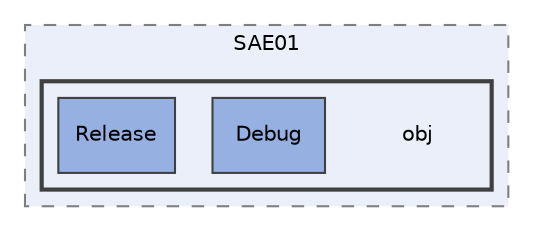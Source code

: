 digraph "C:/Users/Remey/Desktop/sae01_v3/SAE01_v2/SAE01/obj"
{
 // LATEX_PDF_SIZE
  edge [fontname="Helvetica",fontsize="10",labelfontname="Helvetica",labelfontsize="10"];
  node [fontname="Helvetica",fontsize="10",shape=record];
  compound=true
  subgraph clusterdir_a5cd8c0b835c34a05d2f924b4d674cc6 {
    graph [ bgcolor="#eaeff9", pencolor="grey50", style="filled,dashed,", label="SAE01", fontname="Helvetica", fontsize="10", URL="dir_a5cd8c0b835c34a05d2f924b4d674cc6.html"]
  subgraph clusterdir_d4e5e2a53b5710609368047d5b2becfa {
    graph [ bgcolor="#eaeff9", pencolor="grey25", style="filled,bold,", label="", fontname="Helvetica", fontsize="10", URL="dir_d4e5e2a53b5710609368047d5b2becfa.html"]
    dir_d4e5e2a53b5710609368047d5b2becfa [shape=plaintext, label="obj"];
  dir_028e196e29cfb5bd2a6c420023030e09 [shape=box, label="Debug", style="filled,", fillcolor="#96b0e2", color="grey25", URL="dir_028e196e29cfb5bd2a6c420023030e09.html"];
  dir_519d680f3895daf16cdc321bf46e4938 [shape=box, label="Release", style="filled,", fillcolor="#96b0e2", color="grey25", URL="dir_519d680f3895daf16cdc321bf46e4938.html"];
  }
  }
}
